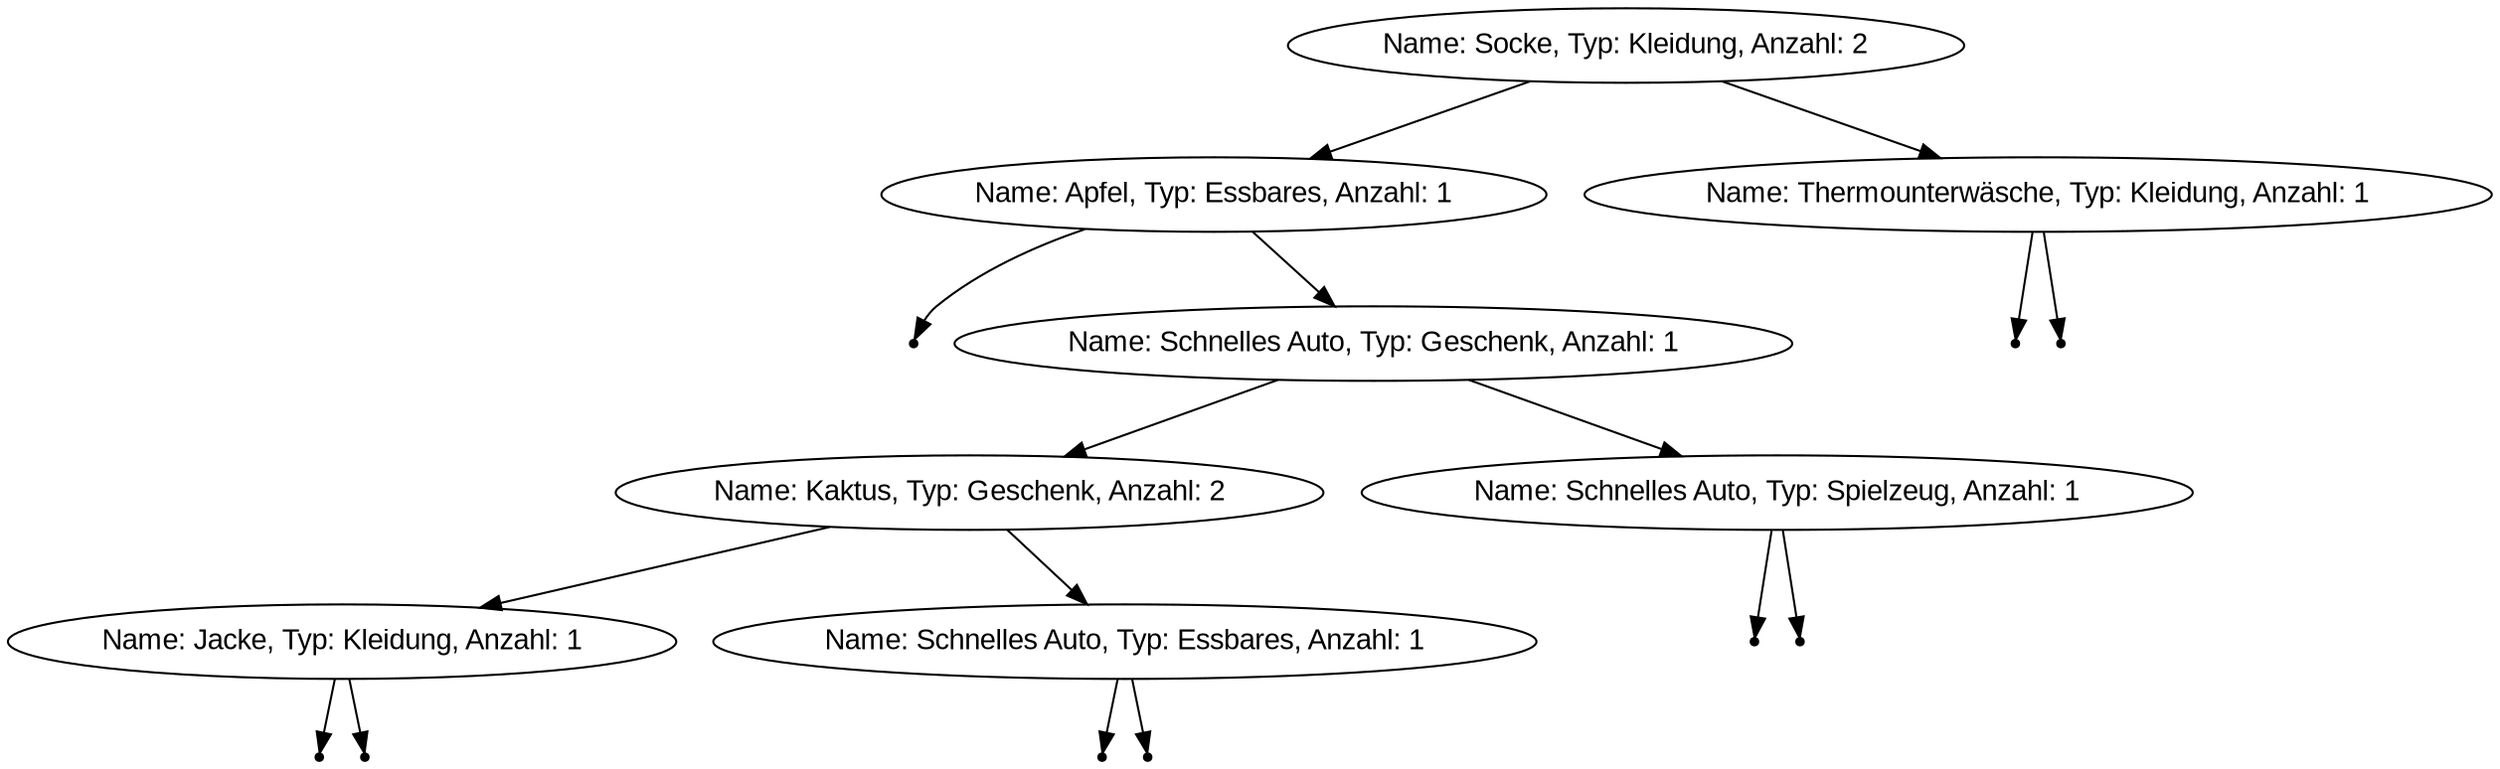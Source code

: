 digraph BST {
    node [fontname="Arial"];
    "Name: Socke, Typ: Kleidung, Anzahl: 2"-> "Name: Apfel, Typ: Essbares, Anzahl: 1";
    null0 [shape=point];
    "Name: Apfel, Typ: Essbares, Anzahl: 1"-> null0;
    "Name: Apfel, Typ: Essbares, Anzahl: 1"-> "Name: Schnelles Auto, Typ: Geschenk, Anzahl: 1";
    "Name: Schnelles Auto, Typ: Geschenk, Anzahl: 1"-> "Name: Kaktus, Typ: Geschenk, Anzahl: 2";
    "Name: Kaktus, Typ: Geschenk, Anzahl: 2"-> "Name: Jacke, Typ: Kleidung, Anzahl: 1";
    null1 [shape=point];
    "Name: Jacke, Typ: Kleidung, Anzahl: 1"-> null1;
    null2 [shape=point];
    "Name: Jacke, Typ: Kleidung, Anzahl: 1"-> null2;
    "Name: Kaktus, Typ: Geschenk, Anzahl: 2"-> "Name: Schnelles Auto, Typ: Essbares, Anzahl: 1";
    null3 [shape=point];
    "Name: Schnelles Auto, Typ: Essbares, Anzahl: 1"-> null3;
    null4 [shape=point];
    "Name: Schnelles Auto, Typ: Essbares, Anzahl: 1"-> null4;
    "Name: Schnelles Auto, Typ: Geschenk, Anzahl: 1"-> "Name: Schnelles Auto, Typ: Spielzeug, Anzahl: 1";
    null5 [shape=point];
    "Name: Schnelles Auto, Typ: Spielzeug, Anzahl: 1"-> null5;
    null6 [shape=point];
    "Name: Schnelles Auto, Typ: Spielzeug, Anzahl: 1"-> null6;
    "Name: Socke, Typ: Kleidung, Anzahl: 2"-> "Name: Thermounterwäsche, Typ: Kleidung, Anzahl: 1";
    null7 [shape=point];
    "Name: Thermounterwäsche, Typ: Kleidung, Anzahl: 1"-> null7;
    null8 [shape=point];
    "Name: Thermounterwäsche, Typ: Kleidung, Anzahl: 1"-> null8;
}

